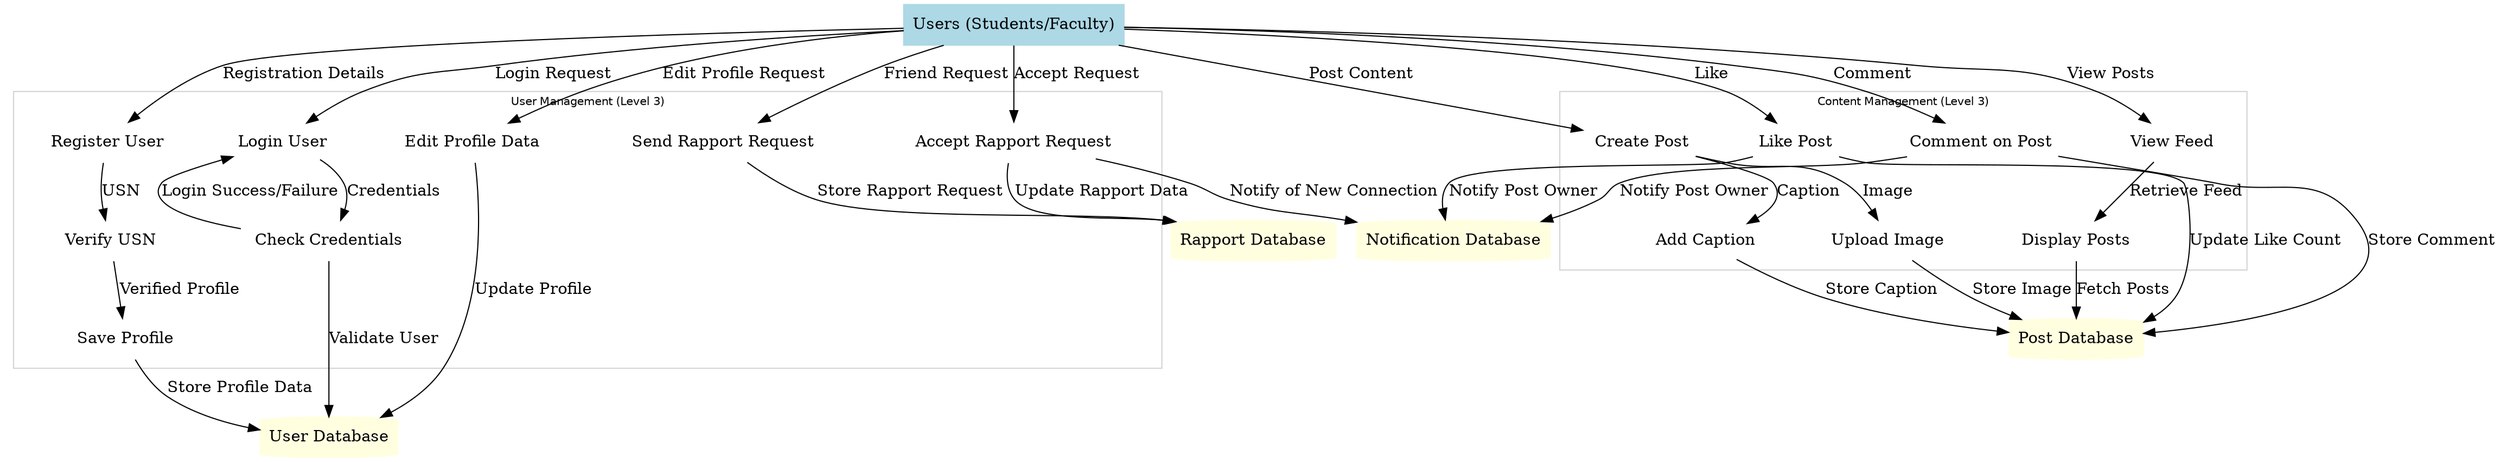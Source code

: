 digraph SDM_CampusFlow_DFD_Level3 {
    // Graph settings
    graph [fontsize=10 fontname="Helvetica" compound=true];

    // Main Processes (expanded view)
    subgraph cluster_UserManagement {
        label = "User Management (Level 3)";
        color = lightgrey;

        RegisterUser [label="Register User" shape=ellipse style=filled color=white];
        VerifyUSN [label="Verify USN" shape=ellipse style=filled color=white];
        SaveUserProfile [label="Save Profile" shape=ellipse style=filled color=white];
        
        LoginUser [label="Login User" shape=ellipse style=filled color=white];
        CheckCredentials [label="Check Credentials" shape=ellipse style=filled color=white];
        
        EditProfileData [label="Edit Profile Data" shape=ellipse style=filled color=white];
        
        SendRapportRequest [label="Send Rapport Request" shape=ellipse style=filled color=white];
        AcceptRapport [label="Accept Rapport Request" shape=ellipse style=filled color=white];
    }

    subgraph cluster_ContentManagement {
        label = "Content Management (Level 3)";
        color = lightgrey;

        CreatePost [label="Create Post" shape=ellipse style=filled color=white];
        AddCaption [label="Add Caption" shape=ellipse style=filled color=white];
        UploadImage [label="Upload Image" shape=ellipse style=filled color=white];
        
        LikePost [label="Like Post" shape=ellipse style=filled color=white];
        CommentOnPost [label="Comment on Post" shape=ellipse style=filled color=white];
        
        ViewFeed [label="View Feed" shape=ellipse style=filled color=white];
        DisplayPosts [label="Display Posts" shape=ellipse style=filled color=white];
    }

    // External Entities
    Users [label="Users (Students/Faculty)" shape=rect style=filled color=lightblue];

    // Data Stores
    UserDB [label="User Database" shape=cylinder style=filled color=lightyellow];
    PostDB [label="Post Database" shape=cylinder style=filled color=lightyellow];
    RapportDB [label="Rapport Database" shape=cylinder style=filled color=lightyellow];
    NotificationDB [label="Notification Database" shape=cylinder style=filled color=lightyellow];

    // User Management Data Flows
    Users -> RegisterUser [label="Registration Details"];
    RegisterUser -> VerifyUSN [label="USN"];
    VerifyUSN -> SaveUserProfile [label="Verified Profile"];
    SaveUserProfile -> UserDB [label="Store Profile Data"];
    
    Users -> LoginUser [label="Login Request"];
    LoginUser -> CheckCredentials [label="Credentials"];
    CheckCredentials -> UserDB [label="Validate User"];
    CheckCredentials -> LoginUser [label="Login Success/Failure"];

    Users -> EditProfileData [label="Edit Profile Request"];
    EditProfileData -> UserDB [label="Update Profile"];

    Users -> SendRapportRequest [label="Friend Request"];
    SendRapportRequest -> RapportDB [label="Store Rapport Request"];
    Users -> AcceptRapport [label="Accept Request"];
    AcceptRapport -> RapportDB [label="Update Rapport Data"];
    AcceptRapport -> NotificationDB [label="Notify of New Connection"];

    // Content Management Data Flows
    Users -> CreatePost [label="Post Content"];
    CreatePost -> AddCaption [label="Caption"];
    CreatePost -> UploadImage [label="Image"];
    UploadImage -> PostDB [label="Store Image"];
    AddCaption -> PostDB [label="Store Caption"];
    
    Users -> LikePost [label="Like"];
    LikePost -> PostDB [label="Update Like Count"];
    LikePost -> NotificationDB [label="Notify Post Owner"];

    Users -> CommentOnPost [label="Comment"];
    CommentOnPost -> PostDB [label="Store Comment"];
    CommentOnPost -> NotificationDB [label="Notify Post Owner"];

    Users -> ViewFeed [label="View Posts"];
    ViewFeed -> DisplayPosts [label="Retrieve Feed"];
    DisplayPosts -> PostDB [label="Fetch Posts"];
}
